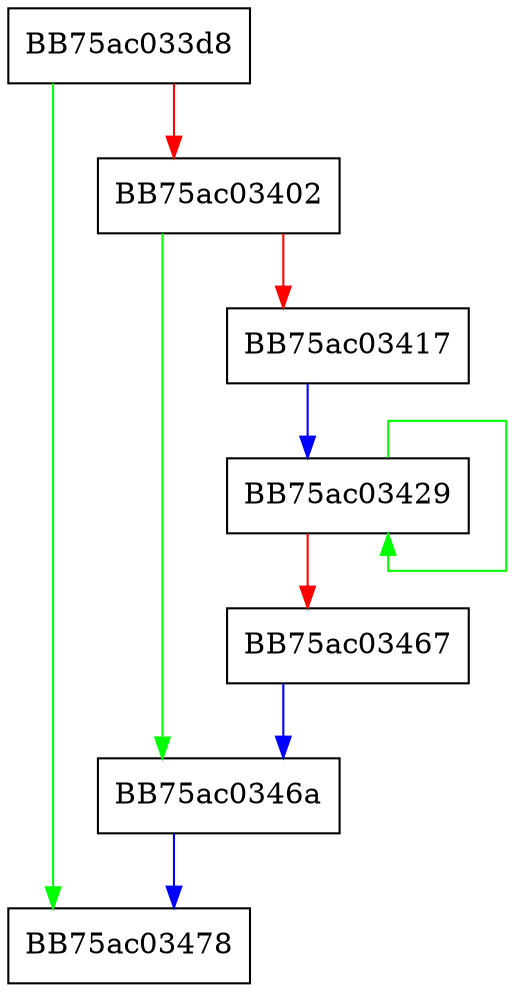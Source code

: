 digraph ZSTD_getOffsetInfo {
  node [shape="box"];
  graph [splines=ortho];
  BB75ac033d8 -> BB75ac03478 [color="green"];
  BB75ac033d8 -> BB75ac03402 [color="red"];
  BB75ac03402 -> BB75ac0346a [color="green"];
  BB75ac03402 -> BB75ac03417 [color="red"];
  BB75ac03417 -> BB75ac03429 [color="blue"];
  BB75ac03429 -> BB75ac03429 [color="green"];
  BB75ac03429 -> BB75ac03467 [color="red"];
  BB75ac03467 -> BB75ac0346a [color="blue"];
  BB75ac0346a -> BB75ac03478 [color="blue"];
}